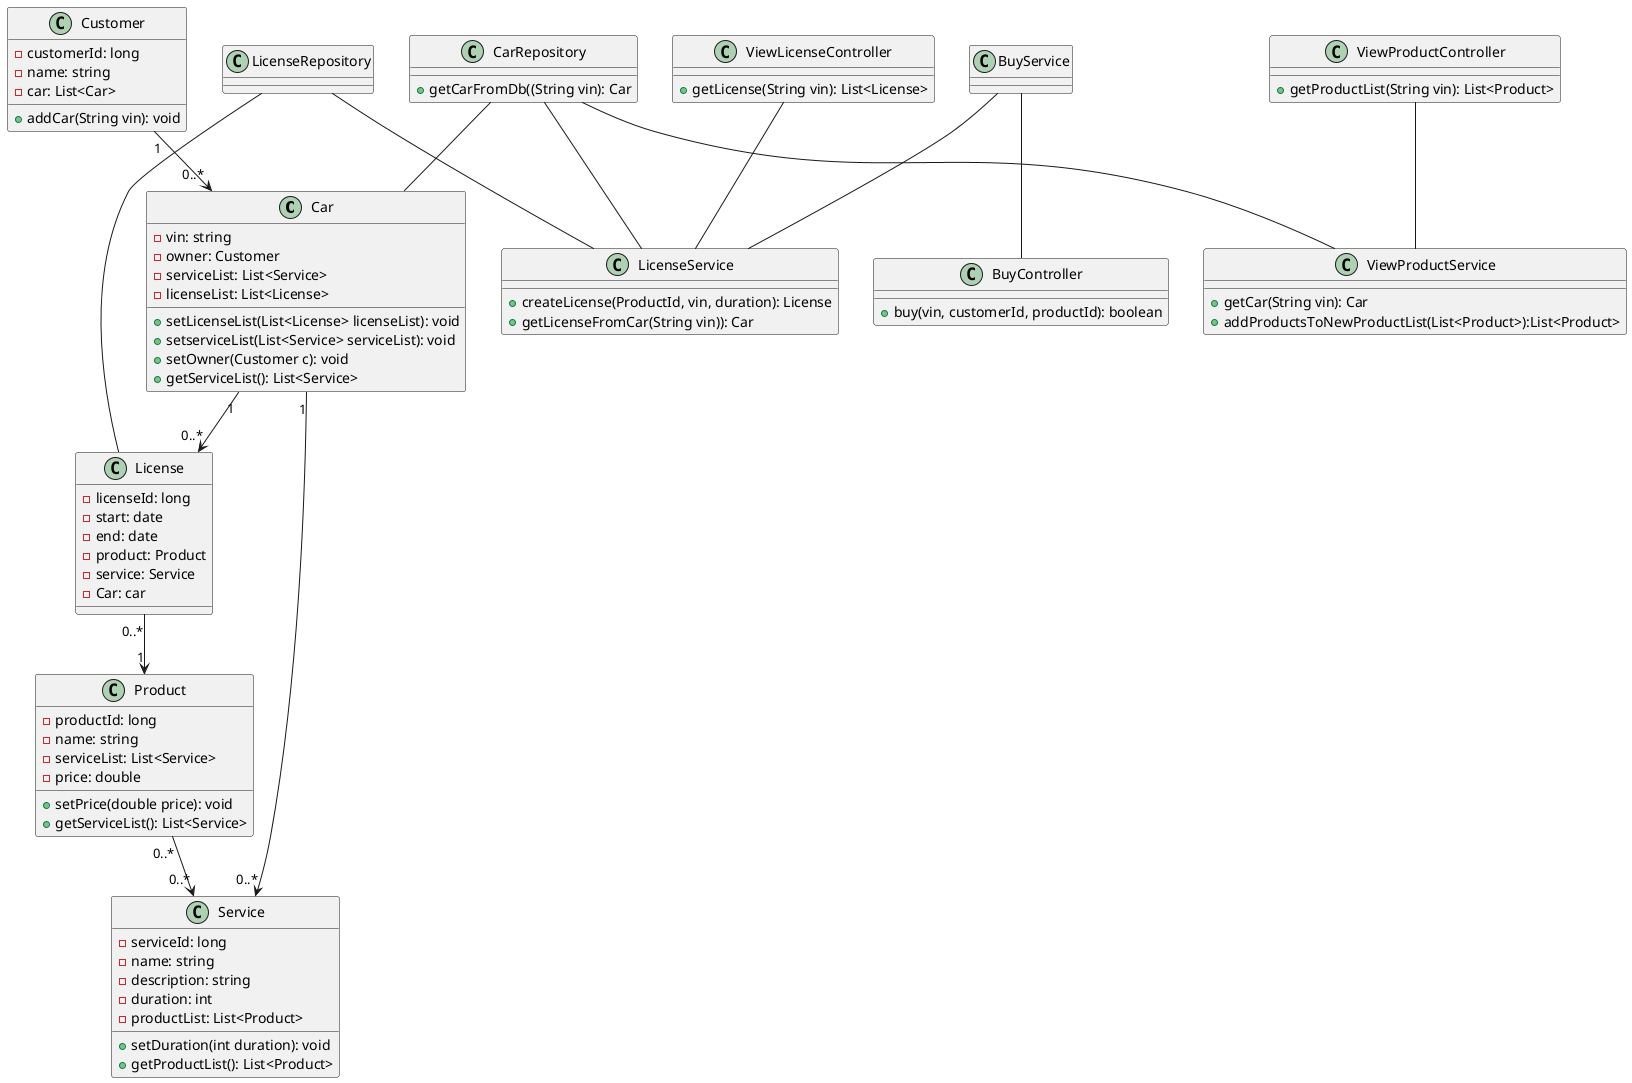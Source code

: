 @startuml
class Car {
    - vin: string
    - owner: Customer
    - serviceList: List<Service>
    - licenseList: List<License>

    + setLicenseList(List<License> licenseList): void
    + setserviceList(List<Service> serviceList): void
    + setOwner(Customer c): void
    + getServiceList(): List<Service>

}

class CarRepository{

    + getCarFromDb((String vin): Car


}

class Customer {
    - customerId: long
    - name: string
    - car: List<Car>

    + addCar(String vin): void


}

'class CustomerRepository{}

'class ProductRepository{}


class Product {
    - productId: long
    - name: string
    - serviceList: List<Service>
    - price: double

    + setPrice(double price): void
    + getServiceList(): List<Service>

}



class Service {
    - serviceId: long
    - name: string
    - description: string
    - duration: int
    - productList: List<Product>

    + setDuration(int duration): void
    + getProductList(): List<Product>


}

'class ServiceRepository{

 '   +getServiceFromDb(serviceId): Service

'}

class License {
    - licenseId: long
    - start: date
    - end: date
    - product: Product
    - service: Service
    - Car: car

   '+ extendLicense(license: License, duration: int): void

}

'class LicenseRepository{}

class ViewLicenseController {


    + getLicense(String vin): List<License>

}

class BuyController {

    + buy(vin, customerId, productId): boolean

}

class ViewProductController {

    + getProductList(String vin): List<Product>

}

class LicenseService{

    + createLicense(ProductId, vin, duration): License
    + getLicenseFromCar(String vin)): Car

}

class BuyService {


}

class ViewProductService {

    + getCar(String vin): Car
    + addProductsToNewProductList(List<Product>):List<Product>
}







LicenseRepository-- License
LicenseRepository -- LicenseService
BuyService -- LicenseService
ViewLicenseController -- LicenseService
CarRepository -- LicenseService
'ProductRepository -- Product
CarRepository -- ViewProductService

ViewProductController -- ViewProductService
BuyService -- BuyController
CarRepository -- Car
'CustomerRepository -- Customer
'ServiceRepository -- Service
Customer "1" --> "0..*" Car
Car "1" --> "0..*" License
Car "1" --> "0..*" Service
License "0..*"--> "1"Product
Product "0..*" --> "0..*" Service

@enduml



